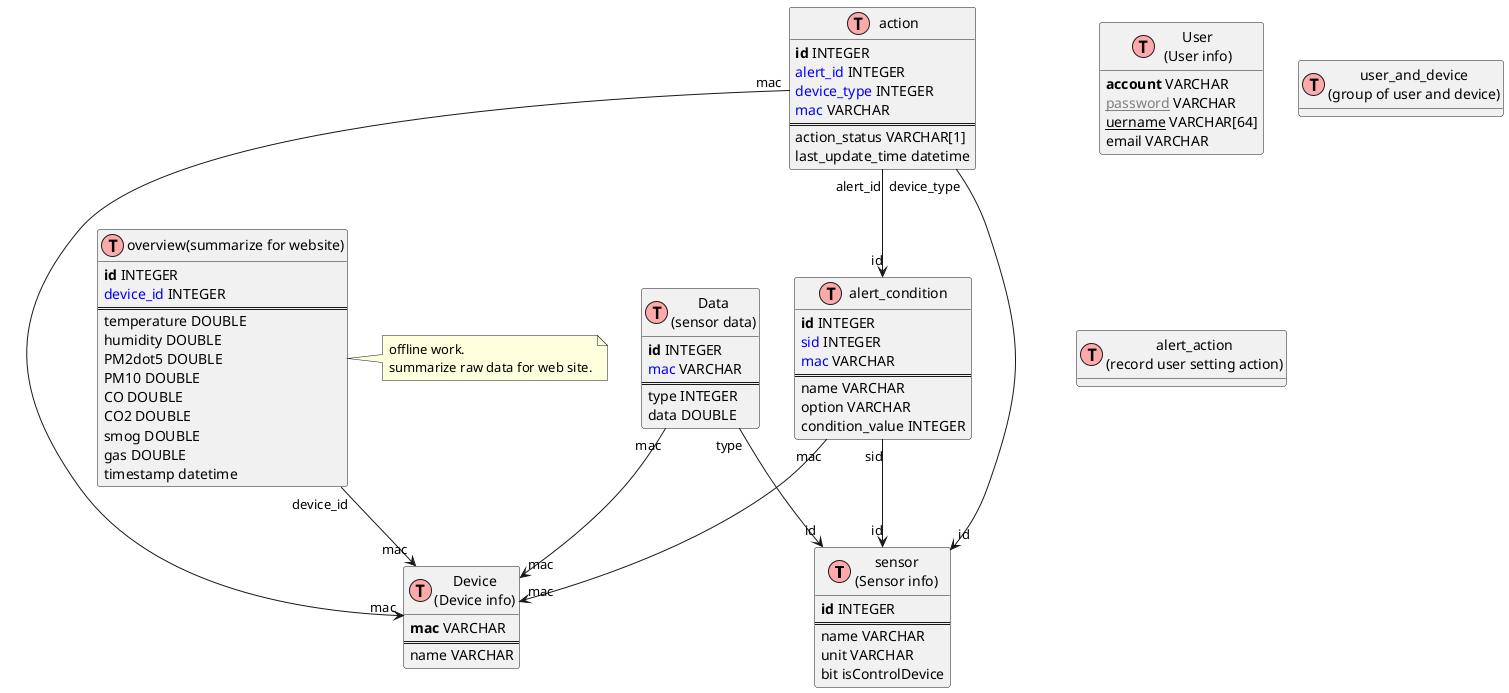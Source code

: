 @startuml
' uncomment the line below if you're using computer with a retina display
' skinparam dpi 300
!define Table(name,desc) class name as "desc" << (T,#FFAAAA) >>
' we use bold for primary key
' green color for unique
' and underscore for not_null
!define primary_key(x) <b>x</b>
!define forgeign_key(x) <color:blue>x</color>
!define md5(x) <color:gray>x</color>
!define unique(x) <color:green>x</color>
!define not_null(x) <u>x</u>
' other tags available:
' <i></i>
' <back:COLOR></color>, where color is a color name or html color code
' (#FFAACC)
' see: http://plantuml.com/classes.html#More
hide methods
hide stereotypes

' entities

Table(sensor,"sensor\n(Sensor info)"){
    primary_key(id) INTEGER
    ===
    name VARCHAR
    unit VARCHAR
    bit isControlDevice
}

Table(device,"Device\n(Device info)"){
    primary_key(mac) VARCHAR
    ===
    name VARCHAR
}

Table(data,"Data\n(sensor data)"){
    primary_key(id) INTEGER
    forgeign_key(mac) VARCHAR
    ===
    type INTEGER
    data DOUBLE
}

Table(user,"User\n(User info)"){
    primary_key(account) VARCHAR
    md5(not_null(password)) VARCHAR
    not_null(uername) VARCHAR[64]
    email VARCHAR
}

Table(alert_condition,"alert_condition"){
    primary_key(id) INTEGER
    forgeign_key(sid) INTEGER
    forgeign_key(mac) VARCHAR
    ===
    name VARCHAR
    option VARCHAR
    condition_value INTEGER
}

Table(action,"action"){
    primary_key(id) INTEGER
    forgeign_key(alert_id) INTEGER
    forgeign_key(device_type) INTEGER
    forgeign_key(mac) VARCHAR
    ===
    action_status VARCHAR[1]
    last_update_time datetime
}


Table(user_and_device,"user_and_device\n(group of user and device)"){

}

Table(alert_action,"alert_action\n(record user setting action)"){

}

Table(overview,"overview(summarize for website)"){
    primary_key(id) INTEGER
    forgeign_key(device_id) INTEGER
    ===
    temperature DOUBLE
    humidity DOUBLE
    PM2dot5 DOUBLE
    PM10 DOUBLE
    CO DOUBLE
    CO2 DOUBLE
    smog DOUBLE
    gas DOUBLE
    timestamp datetime
}


note right of overview
    offline work.
    summarize raw data for web site.
end note



data "type" --> "id" sensor
data "mac" --> "mac" device
action "device_type" --> "id" sensor 
action "alert_id" --> "id" alert_condition 
alert_condition "mac" --> "mac" device
alert_condition "sid" --> "id" sensor
action "mac" --> "mac" device
overview "device_id" --> "mac" device
 

' relationships
' one-to-one relationship
'user -- user_profile : "A user only \nhas one profile"
' one to may relationship
'user --> session : "A user may have\n many sessions"
' many to many relationship
' Add mark if you like
'user "1" --> "*" user_group : "A user may be \nin many groups"
'group "1" --> "0..N" user_group : "A group may \ncontain many users"
@enduml
